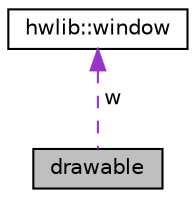 digraph "drawable"
{
  edge [fontname="Helvetica",fontsize="10",labelfontname="Helvetica",labelfontsize="10"];
  node [fontname="Helvetica",fontsize="10",shape=record];
  Node5 [label="drawable",height=0.2,width=0.4,color="black", fillcolor="grey75", style="filled", fontcolor="black"];
  Node6 -> Node5 [dir="back",color="darkorchid3",fontsize="10",style="dashed",label=" w" ,fontname="Helvetica"];
  Node6 [label="hwlib::window",height=0.2,width=0.4,color="black", fillcolor="white", style="filled",URL="$classhwlib_1_1window.html"];
}
